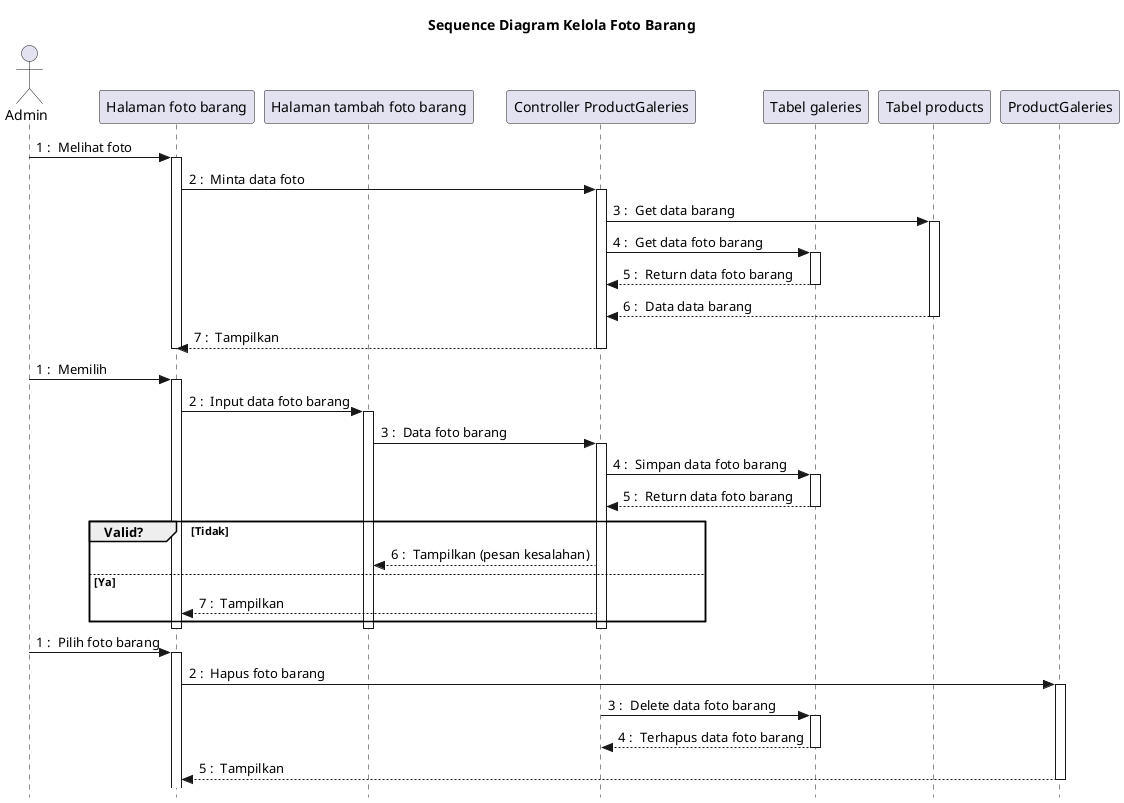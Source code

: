 @startuml admin-kelola-foto-barang
skinparam style strictuml

title Sequence Diagram Kelola Foto Barang
actor Admin as admin
participant "Halaman foto barang" as halamanFoto
participant "Halaman tambah foto barang" as halamanFotoAdd
participant "Controller ProductGaleries" as ProductGaleriesController
participant "Tabel galeries" as galeries
participant "Tabel products" as products

autonumber 1 "0 : "
admin -> halamanFoto ++ : Melihat foto
halamanFoto -> ProductGaleriesController ++ : Minta data foto
ProductGaleriesController -> products ++ : Get data barang
ProductGaleriesController -> galeries ++ : Get data foto barang
return Return data foto barang
return Data data barang
return Tampilkan
deactivate

autonumber 1 "0 : "
admin -> halamanFoto ++ : Memilih
halamanFoto -> halamanFotoAdd ++ : Input data foto barang
halamanFotoAdd -> ProductGaleriesController ++ : Data foto barang
ProductGaleriesController -> galeries ++ : Simpan data foto barang
return Return data foto barang
group Valid? [Tidak]
halamanFotoAdd <-- ProductGaleriesController : Tampilkan (pesan kesalahan)
else Ya
halamanFoto <-- ProductGaleriesController : Tampilkan
end
deactivate
deactivate
deactivate

autonumber 1 "0 : "
admin -> halamanFoto ++ : Pilih foto barang
halamanFoto -> ProductGaleries ++ : Hapus foto barang
ProductGaleriesController -> galeries ++ : Delete data foto barang
return Terhapus data foto barang
return Tampilkan

@enduml